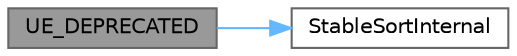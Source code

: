 digraph "UE_DEPRECATED"
{
 // INTERACTIVE_SVG=YES
 // LATEX_PDF_SIZE
  bgcolor="transparent";
  edge [fontname=Helvetica,fontsize=10,labelfontname=Helvetica,labelfontsize=10];
  node [fontname=Helvetica,fontsize=10,shape=box,height=0.2,width=0.4];
  rankdir="LR";
  Node1 [id="Node000001",label="UE_DEPRECATED",height=0.2,width=0.4,color="gray40", fillcolor="grey60", style="filled", fontcolor="black",tooltip="Stable sort elements."];
  Node1 -> Node2 [id="edge1_Node000001_Node000002",color="steelblue1",style="solid",tooltip=" "];
  Node2 [id="Node000002",label="StableSortInternal",height=0.2,width=0.4,color="grey40", fillcolor="white", style="filled",URL="$d3/d9e/Sorting_8h.html#a7a7538a2784a1e993df099dda0a5864d",tooltip="Stable sort elements using user defined predicate class."];
}
